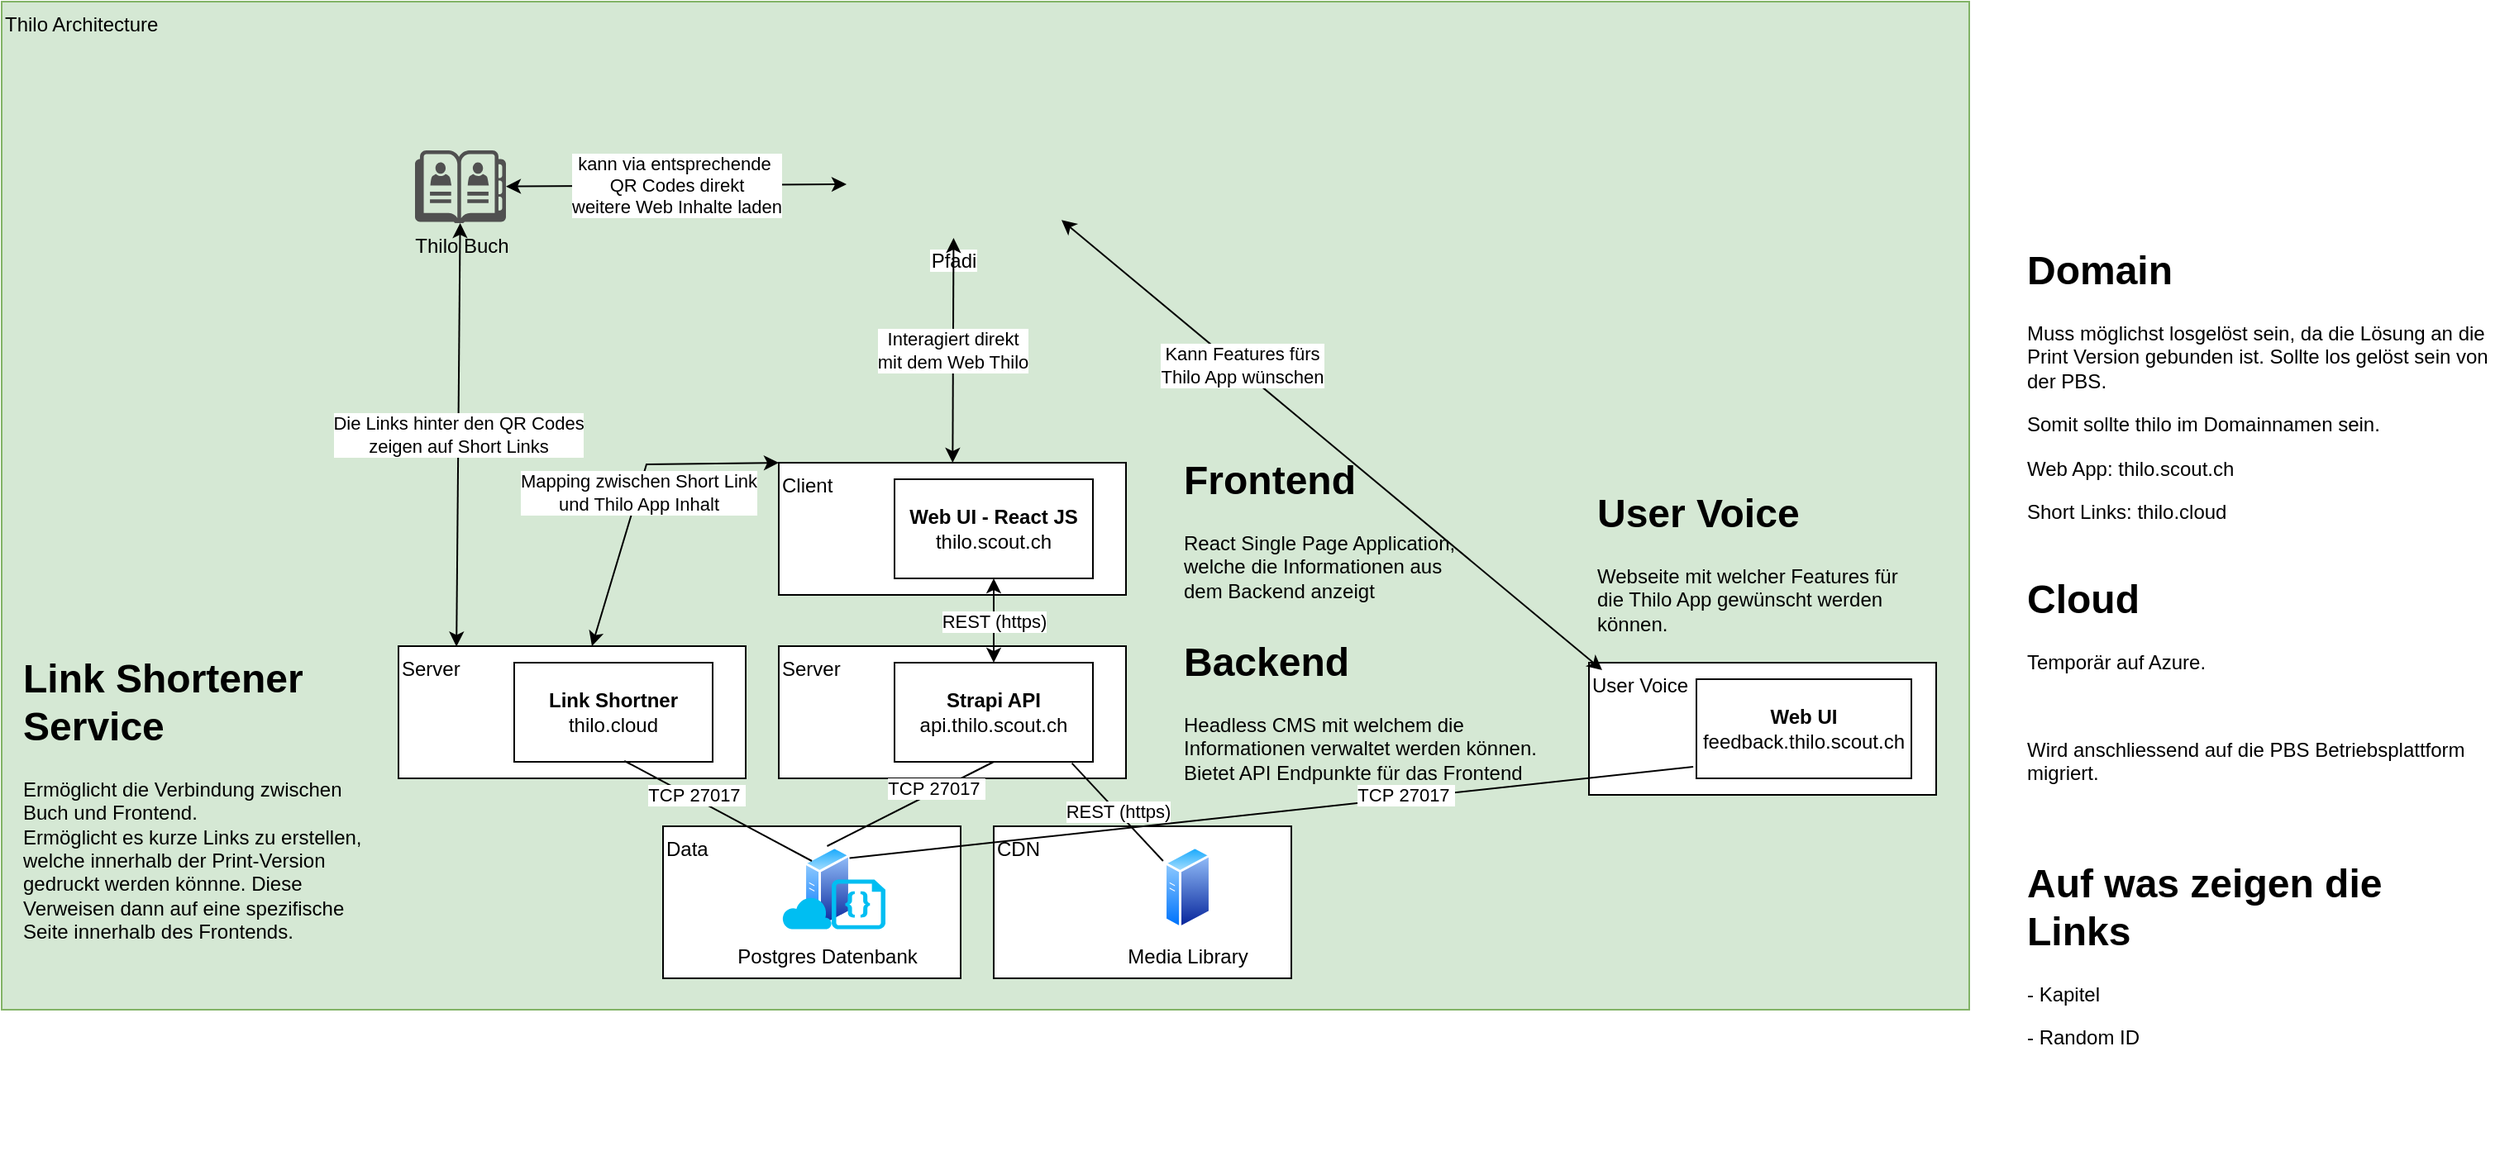 <mxfile version="20.8.10" type="device"><diagram id="uOsoa1zXK509N2_YLro7" name="Architecture"><mxGraphModel dx="2261" dy="756" grid="1" gridSize="10" guides="1" tooltips="1" connect="1" arrows="1" fold="1" page="1" pageScale="1" pageWidth="827" pageHeight="1169" math="0" shadow="0"><root><mxCell id="0"/><mxCell id="1" parent="0"/><mxCell id="GDJU-_h7cvTp5wzcLNWm-16" value="Thilo Architecture" style="rounded=0;whiteSpace=wrap;html=1;align=left;verticalAlign=top;fillColor=#d5e8d4;strokeColor=#82b366;" parent="1" vertex="1"><mxGeometry x="-320" y="270" width="1190" height="610" as="geometry"/></mxCell><mxCell id="GDJU-_h7cvTp5wzcLNWm-17" value="Client" style="rounded=0;whiteSpace=wrap;html=1;align=left;verticalAlign=top;" parent="1" vertex="1"><mxGeometry x="150" y="549" width="210" height="80" as="geometry"/></mxCell><mxCell id="GDJU-_h7cvTp5wzcLNWm-18" value="&lt;b&gt;Web UI - React JS&lt;/b&gt;&lt;br&gt;thilo.scout.ch" style="rounded=0;whiteSpace=wrap;html=1;align=center;verticalAlign=middle;" parent="1" vertex="1"><mxGeometry x="220" y="559" width="120" height="60" as="geometry"/></mxCell><mxCell id="GDJU-_h7cvTp5wzcLNWm-19" value="Server" style="rounded=0;whiteSpace=wrap;html=1;align=left;verticalAlign=top;" parent="1" vertex="1"><mxGeometry x="150" y="660" width="210" height="80" as="geometry"/></mxCell><mxCell id="GDJU-_h7cvTp5wzcLNWm-20" value="&lt;b&gt;Strapi API&lt;br&gt;&lt;/b&gt;api.thilo.scout.ch" style="rounded=0;whiteSpace=wrap;html=1;align=center;verticalAlign=middle;" parent="1" vertex="1"><mxGeometry x="220" y="670" width="120" height="60" as="geometry"/></mxCell><mxCell id="GDJU-_h7cvTp5wzcLNWm-21" value="REST (https)" style="endArrow=classic;startArrow=classic;html=1;rounded=0;entryX=0.5;entryY=1;entryDx=0;entryDy=0;" parent="1" source="GDJU-_h7cvTp5wzcLNWm-20" target="GDJU-_h7cvTp5wzcLNWm-18" edge="1"><mxGeometry width="50" height="50" relative="1" as="geometry"><mxPoint x="200" y="679" as="sourcePoint"/><mxPoint x="250" y="629" as="targetPoint"/></mxGeometry></mxCell><mxCell id="GDJU-_h7cvTp5wzcLNWm-22" value="Data" style="rounded=0;whiteSpace=wrap;html=1;align=left;verticalAlign=top;" parent="1" vertex="1"><mxGeometry x="80" y="769" width="180" height="92" as="geometry"/></mxCell><mxCell id="GDJU-_h7cvTp5wzcLNWm-23" value="TCP&amp;nbsp;27017&amp;nbsp;" style="endArrow=none;html=1;rounded=0;entryX=0.5;entryY=1;entryDx=0;entryDy=0;exitX=0.5;exitY=0;exitDx=0;exitDy=0;" parent="1" source="GDJU-_h7cvTp5wzcLNWm-24" target="GDJU-_h7cvTp5wzcLNWm-20" edge="1"><mxGeometry x="0.317" y="2" width="50" height="50" relative="1" as="geometry"><mxPoint x="311" y="788" as="sourcePoint"/><mxPoint x="260" y="759" as="targetPoint"/><mxPoint as="offset"/></mxGeometry></mxCell><mxCell id="GDJU-_h7cvTp5wzcLNWm-24" value="Postgres Datenbank" style="aspect=fixed;perimeter=ellipsePerimeter;html=1;align=center;shadow=0;dashed=0;spacingTop=3;image;image=img/lib/active_directory/generic_server.svg;fontFamily=Helvetica;fontSize=12;fontColor=#000000;strokeColor=#000000;fillColor=#ffffff;labelBackgroundColor=none;" parent="1" vertex="1"><mxGeometry x="160" y="781.0" width="38.5" height="50" as="geometry"/></mxCell><mxCell id="GDJU-_h7cvTp5wzcLNWm-25" value="" style="verticalLabelPosition=bottom;html=1;verticalAlign=top;align=center;strokeColor=none;fillColor=#00BEF2;shape=mxgraph.azure.code_file;pointerEvents=1;" parent="1" vertex="1"><mxGeometry x="182" y="801.3" width="32.5" height="30" as="geometry"/></mxCell><mxCell id="GDJU-_h7cvTp5wzcLNWm-26" value="" style="verticalLabelPosition=bottom;html=1;verticalAlign=top;align=center;strokeColor=none;fillColor=#00BEF2;shape=mxgraph.azure.cloud;labelBackgroundColor=none;" parent="1" vertex="1"><mxGeometry x="152" y="811.3" width="30" height="20" as="geometry"/></mxCell><mxCell id="GDJU-_h7cvTp5wzcLNWm-27" value="CDN" style="rounded=0;whiteSpace=wrap;html=1;align=left;verticalAlign=top;" parent="1" vertex="1"><mxGeometry x="280" y="769" width="180" height="92" as="geometry"/></mxCell><mxCell id="GDJU-_h7cvTp5wzcLNWm-28" value="Media Library" style="aspect=fixed;perimeter=ellipsePerimeter;html=1;align=center;shadow=0;dashed=0;spacingTop=3;image;image=img/lib/active_directory/generic_server.svg;fontFamily=Helvetica;fontSize=12;fontColor=#000000;strokeColor=#000000;fillColor=#ffffff;labelBackgroundColor=none;" parent="1" vertex="1"><mxGeometry x="378" y="781.0" width="38.5" height="50" as="geometry"/></mxCell><mxCell id="GDJU-_h7cvTp5wzcLNWm-29" value="REST (https)" style="endArrow=none;html=1;rounded=0;entryX=0.894;entryY=1.014;entryDx=0;entryDy=0;entryPerimeter=0;" parent="1" source="GDJU-_h7cvTp5wzcLNWm-28" target="GDJU-_h7cvTp5wzcLNWm-20" edge="1"><mxGeometry width="50" height="50" relative="1" as="geometry"><mxPoint x="177.508" y="808.078" as="sourcePoint"/><mxPoint x="290" y="759" as="targetPoint"/></mxGeometry></mxCell><mxCell id="51C_-ku2XXWJB70NUWzl-1" value="Server" style="rounded=0;whiteSpace=wrap;html=1;align=left;verticalAlign=top;" parent="1" vertex="1"><mxGeometry x="-80" y="660" width="210" height="80" as="geometry"/></mxCell><mxCell id="51C_-ku2XXWJB70NUWzl-2" value="&lt;b&gt;Link Shortner&lt;br&gt;&lt;/b&gt;thilo.cloud" style="rounded=0;whiteSpace=wrap;html=1;align=center;verticalAlign=middle;" parent="1" vertex="1"><mxGeometry x="-10" y="670" width="120" height="60" as="geometry"/></mxCell><mxCell id="51C_-ku2XXWJB70NUWzl-3" value="TCP&amp;nbsp;27017&amp;nbsp;" style="endArrow=none;html=1;rounded=0;entryX=0.555;entryY=0.99;entryDx=0;entryDy=0;entryPerimeter=0;" parent="1" target="51C_-ku2XXWJB70NUWzl-2" edge="1"><mxGeometry x="0.254" y="-2" width="50" height="50" relative="1" as="geometry"><mxPoint x="170" y="790" as="sourcePoint"/><mxPoint x="290" y="740" as="targetPoint"/><mxPoint as="offset"/></mxGeometry></mxCell><mxCell id="51C_-ku2XXWJB70NUWzl-4" value="&lt;h1&gt;Frontend&lt;/h1&gt;&lt;p&gt;React Single Page Application, welche die Informationen aus dem Backend anzeigt&lt;/p&gt;" style="text;html=1;strokeColor=none;fillColor=none;spacing=5;spacingTop=-20;whiteSpace=wrap;overflow=hidden;rounded=0;" parent="1" vertex="1"><mxGeometry x="390" y="540" width="190" height="100" as="geometry"/></mxCell><mxCell id="51C_-ku2XXWJB70NUWzl-5" value="&lt;h1&gt;Backend&lt;/h1&gt;&lt;p&gt;Headless CMS mit welchem die Informationen verwaltet werden können. Bietet API Endpunkte für das Frontend&lt;/p&gt;" style="text;html=1;strokeColor=none;fillColor=none;spacing=5;spacingTop=-20;whiteSpace=wrap;overflow=hidden;rounded=0;" parent="1" vertex="1"><mxGeometry x="390" y="650" width="222" height="100" as="geometry"/></mxCell><mxCell id="51C_-ku2XXWJB70NUWzl-6" value="&lt;h1&gt;Link Shortener Service&lt;/h1&gt;&lt;p&gt;Ermöglicht die Verbindung zwischen Buch und Frontend.&amp;nbsp;&lt;br&gt;Ermöglicht es kurze Links zu erstellen, welche innerhalb der Print-Version gedruckt werden könnne. Diese Verweisen dann auf eine spezifische Seite innerhalb des Frontends.&lt;/p&gt;" style="text;html=1;strokeColor=none;fillColor=none;spacing=5;spacingTop=-20;whiteSpace=wrap;overflow=hidden;rounded=0;" parent="1" vertex="1"><mxGeometry x="-312" y="660" width="222" height="180" as="geometry"/></mxCell><mxCell id="9G3A0hlRlRlF3BapFDBi-1" value="Pfadi" style="shape=image;verticalLabelPosition=bottom;labelBackgroundColor=default;verticalAlign=top;aspect=fixed;imageAspect=0;image=https://cdn-icons-png.flaticon.com/512/2733/2733336.png;" parent="1" vertex="1"><mxGeometry x="191" y="283" width="130" height="130" as="geometry"/></mxCell><mxCell id="9G3A0hlRlRlF3BapFDBi-2" value="Thilo Buch" style="sketch=0;pointerEvents=1;shadow=0;dashed=0;html=1;strokeColor=none;fillColor=#505050;labelPosition=center;verticalLabelPosition=bottom;verticalAlign=top;outlineConnect=0;align=center;shape=mxgraph.office.concepts.address_book;" parent="1" vertex="1"><mxGeometry x="-70" y="360" width="55" height="44" as="geometry"/></mxCell><mxCell id="9G3A0hlRlRlF3BapFDBi-3" value="Interagiert direkt&lt;br&gt;mit dem Web Thilo" style="endArrow=classic;startArrow=classic;html=1;rounded=0;" parent="1" source="GDJU-_h7cvTp5wzcLNWm-17" target="9G3A0hlRlRlF3BapFDBi-1" edge="1"><mxGeometry width="50" height="50" relative="1" as="geometry"><mxPoint x="-40" y="520" as="sourcePoint"/><mxPoint x="10" y="470" as="targetPoint"/></mxGeometry></mxCell><mxCell id="9G3A0hlRlRlF3BapFDBi-4" value="kann via entsprechende&amp;nbsp;&lt;br&gt;QR Codes direkt&lt;br&gt;weitere Web Inhalte laden" style="endArrow=classic;startArrow=classic;html=1;rounded=0;entryX=0;entryY=0.75;entryDx=0;entryDy=0;" parent="1" source="9G3A0hlRlRlF3BapFDBi-2" target="9G3A0hlRlRlF3BapFDBi-1" edge="1"><mxGeometry width="50" height="50" relative="1" as="geometry"><mxPoint x="-110" y="210" as="sourcePoint"/><mxPoint x="-60" y="160" as="targetPoint"/></mxGeometry></mxCell><mxCell id="9G3A0hlRlRlF3BapFDBi-5" value="Die Links hinter den QR Codes&lt;br&gt;zeigen auf Short Links" style="endArrow=classic;startArrow=classic;html=1;rounded=0;exitX=0.167;exitY=0.003;exitDx=0;exitDy=0;exitPerimeter=0;" parent="1" source="51C_-ku2XXWJB70NUWzl-1" target="9G3A0hlRlRlF3BapFDBi-2" edge="1"><mxGeometry width="50" height="50" relative="1" as="geometry"><mxPoint x="-440" y="500" as="sourcePoint"/><mxPoint x="-390" y="450" as="targetPoint"/></mxGeometry></mxCell><mxCell id="9G3A0hlRlRlF3BapFDBi-6" value="Mapping zwischen Short Link &lt;br&gt;und Thilo App Inhalt" style="endArrow=classic;startArrow=classic;html=1;rounded=0;entryX=0;entryY=0;entryDx=0;entryDy=0;" parent="1" source="51C_-ku2XXWJB70NUWzl-1" target="GDJU-_h7cvTp5wzcLNWm-17" edge="1"><mxGeometry width="50" height="50" relative="1" as="geometry"><mxPoint x="-250" y="640" as="sourcePoint"/><mxPoint x="-200" y="590" as="targetPoint"/><Array as="points"><mxPoint x="70" y="550"/></Array></mxGeometry></mxCell><mxCell id="WjO2JGe9H0yPc5W2S3Bc-2" value="&lt;h1&gt;Domain&lt;/h1&gt;&lt;p&gt;Muss möglichst losgelöst sein, da die Lösung an die Print Version gebunden ist. Sollte los gelöst sein von der PBS.&lt;/p&gt;&lt;p&gt;Somit sollte thilo im Domainnamen sein.&lt;/p&gt;&lt;p&gt;Web App: thilo.scout.ch&lt;/p&gt;&lt;p&gt;Short Links:&amp;nbsp;thilo.cloud&lt;/p&gt;" style="text;html=1;strokeColor=none;fillColor=none;spacing=5;spacingTop=-20;whiteSpace=wrap;overflow=hidden;rounded=0;" parent="1" vertex="1"><mxGeometry x="900" y="413" width="290" height="180" as="geometry"/></mxCell><mxCell id="WjO2JGe9H0yPc5W2S3Bc-3" value="&lt;h1&gt;Cloud&lt;/h1&gt;&lt;p&gt;Temporär auf Azure.&lt;/p&gt;&lt;p&gt;&lt;br&gt;&lt;/p&gt;&lt;p&gt;Wird anschliessend auf die PBS Betriebsplattform migriert.&lt;/p&gt;" style="text;html=1;strokeColor=none;fillColor=none;spacing=5;spacingTop=-20;whiteSpace=wrap;overflow=hidden;rounded=0;" parent="1" vertex="1"><mxGeometry x="900" y="612" width="290" height="180" as="geometry"/></mxCell><mxCell id="gAOYHvBcG9K2KOUEvTKf-2" value="&lt;h1&gt;Auf was zeigen die Links&lt;/h1&gt;&lt;p&gt;- Kapitel&lt;/p&gt;&lt;p&gt;- Random ID&lt;/p&gt;" style="text;html=1;strokeColor=none;fillColor=none;spacing=5;spacingTop=-20;whiteSpace=wrap;overflow=hidden;rounded=0;" parent="1" vertex="1"><mxGeometry x="900" y="784.3" width="290" height="180" as="geometry"/></mxCell><mxCell id="TeCDgWFm1Cqbb7KI-0vC-1" value="User Voice" style="rounded=0;whiteSpace=wrap;html=1;align=left;verticalAlign=top;" vertex="1" parent="1"><mxGeometry x="640" y="670" width="210" height="80" as="geometry"/></mxCell><mxCell id="TeCDgWFm1Cqbb7KI-0vC-2" value="&lt;b&gt;Web UI&lt;/b&gt;&lt;br&gt;feedback.thilo.scout.ch" style="rounded=0;whiteSpace=wrap;html=1;align=center;verticalAlign=middle;" vertex="1" parent="1"><mxGeometry x="705" y="680" width="130" height="60" as="geometry"/></mxCell><mxCell id="TeCDgWFm1Cqbb7KI-0vC-3" value="TCP&amp;nbsp;27017&amp;nbsp;" style="endArrow=none;html=1;rounded=0;entryX=-0.015;entryY=0.883;entryDx=0;entryDy=0;entryPerimeter=0;exitX=1;exitY=0;exitDx=0;exitDy=0;" edge="1" parent="1" source="GDJU-_h7cvTp5wzcLNWm-24" target="TeCDgWFm1Cqbb7KI-0vC-2"><mxGeometry x="0.317" y="2" width="50" height="50" relative="1" as="geometry"><mxPoint x="205.864" y="803.373" as="sourcePoint"/><mxPoint x="290" y="740" as="targetPoint"/><mxPoint as="offset"/></mxGeometry></mxCell><mxCell id="TeCDgWFm1Cqbb7KI-0vC-4" value="&lt;h1&gt;User Voice&lt;/h1&gt;&lt;p&gt;Webseite mit welcher Features für die Thilo App gewünscht werden können.&lt;/p&gt;" style="text;html=1;strokeColor=none;fillColor=none;spacing=5;spacingTop=-20;whiteSpace=wrap;overflow=hidden;rounded=0;" vertex="1" parent="1"><mxGeometry x="640" y="560" width="190" height="100" as="geometry"/></mxCell><mxCell id="TeCDgWFm1Cqbb7KI-0vC-5" value="Kann Features fürs &lt;br&gt;Thilo App wünschen" style="endArrow=classic;startArrow=classic;html=1;rounded=0;exitX=0.038;exitY=0.056;exitDx=0;exitDy=0;exitPerimeter=0;" edge="1" parent="1" source="TeCDgWFm1Cqbb7KI-0vC-1" target="9G3A0hlRlRlF3BapFDBi-1"><mxGeometry x="0.342" y="-2" width="50" height="50" relative="1" as="geometry"><mxPoint x="265.166" y="559" as="sourcePoint"/><mxPoint x="265.73" y="423" as="targetPoint"/><mxPoint as="offset"/></mxGeometry></mxCell></root></mxGraphModel></diagram></mxfile>